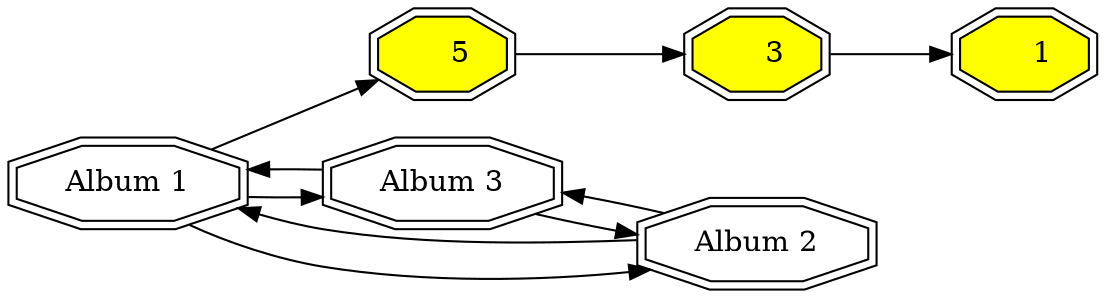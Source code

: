 digraph G {
   node [shape=doubleoctagon];
   rankdir=LR
   "nodeLDAlbum 1"[label="Album 1"];
 "nodeLDAlbum 1"->"nodoAlbum 1    5    1""nodoAlbum 1    5    1"[label="    5", fillcolor=yellow,  style=filled]"nodoAlbum 1    3    2"[label="    3", fillcolor=yellow,  style=filled]"nodoAlbum 1    1    3"[label="    1", fillcolor=yellow,  style=filled]"nodoAlbum 1    5    1"->"nodoAlbum 1    3    2"->"nodoAlbum 1    1    3"
   "nodeLDAlbum 3"-> "nodeLDAlbum 1";
   "nodeLDAlbum 2"-> "nodeLDAlbum 1";
   "nodeLDAlbum 2"[label="Album 2"];
 
   "nodeLDAlbum 1"-> "nodeLDAlbum 2";
   "nodeLDAlbum 3"-> "nodeLDAlbum 2";
   "nodeLDAlbum 3"[label="Album 3"];
 
   "nodeLDAlbum 2"-> "nodeLDAlbum 3";
   "nodeLDAlbum 1"-> "nodeLDAlbum 3";
 }
